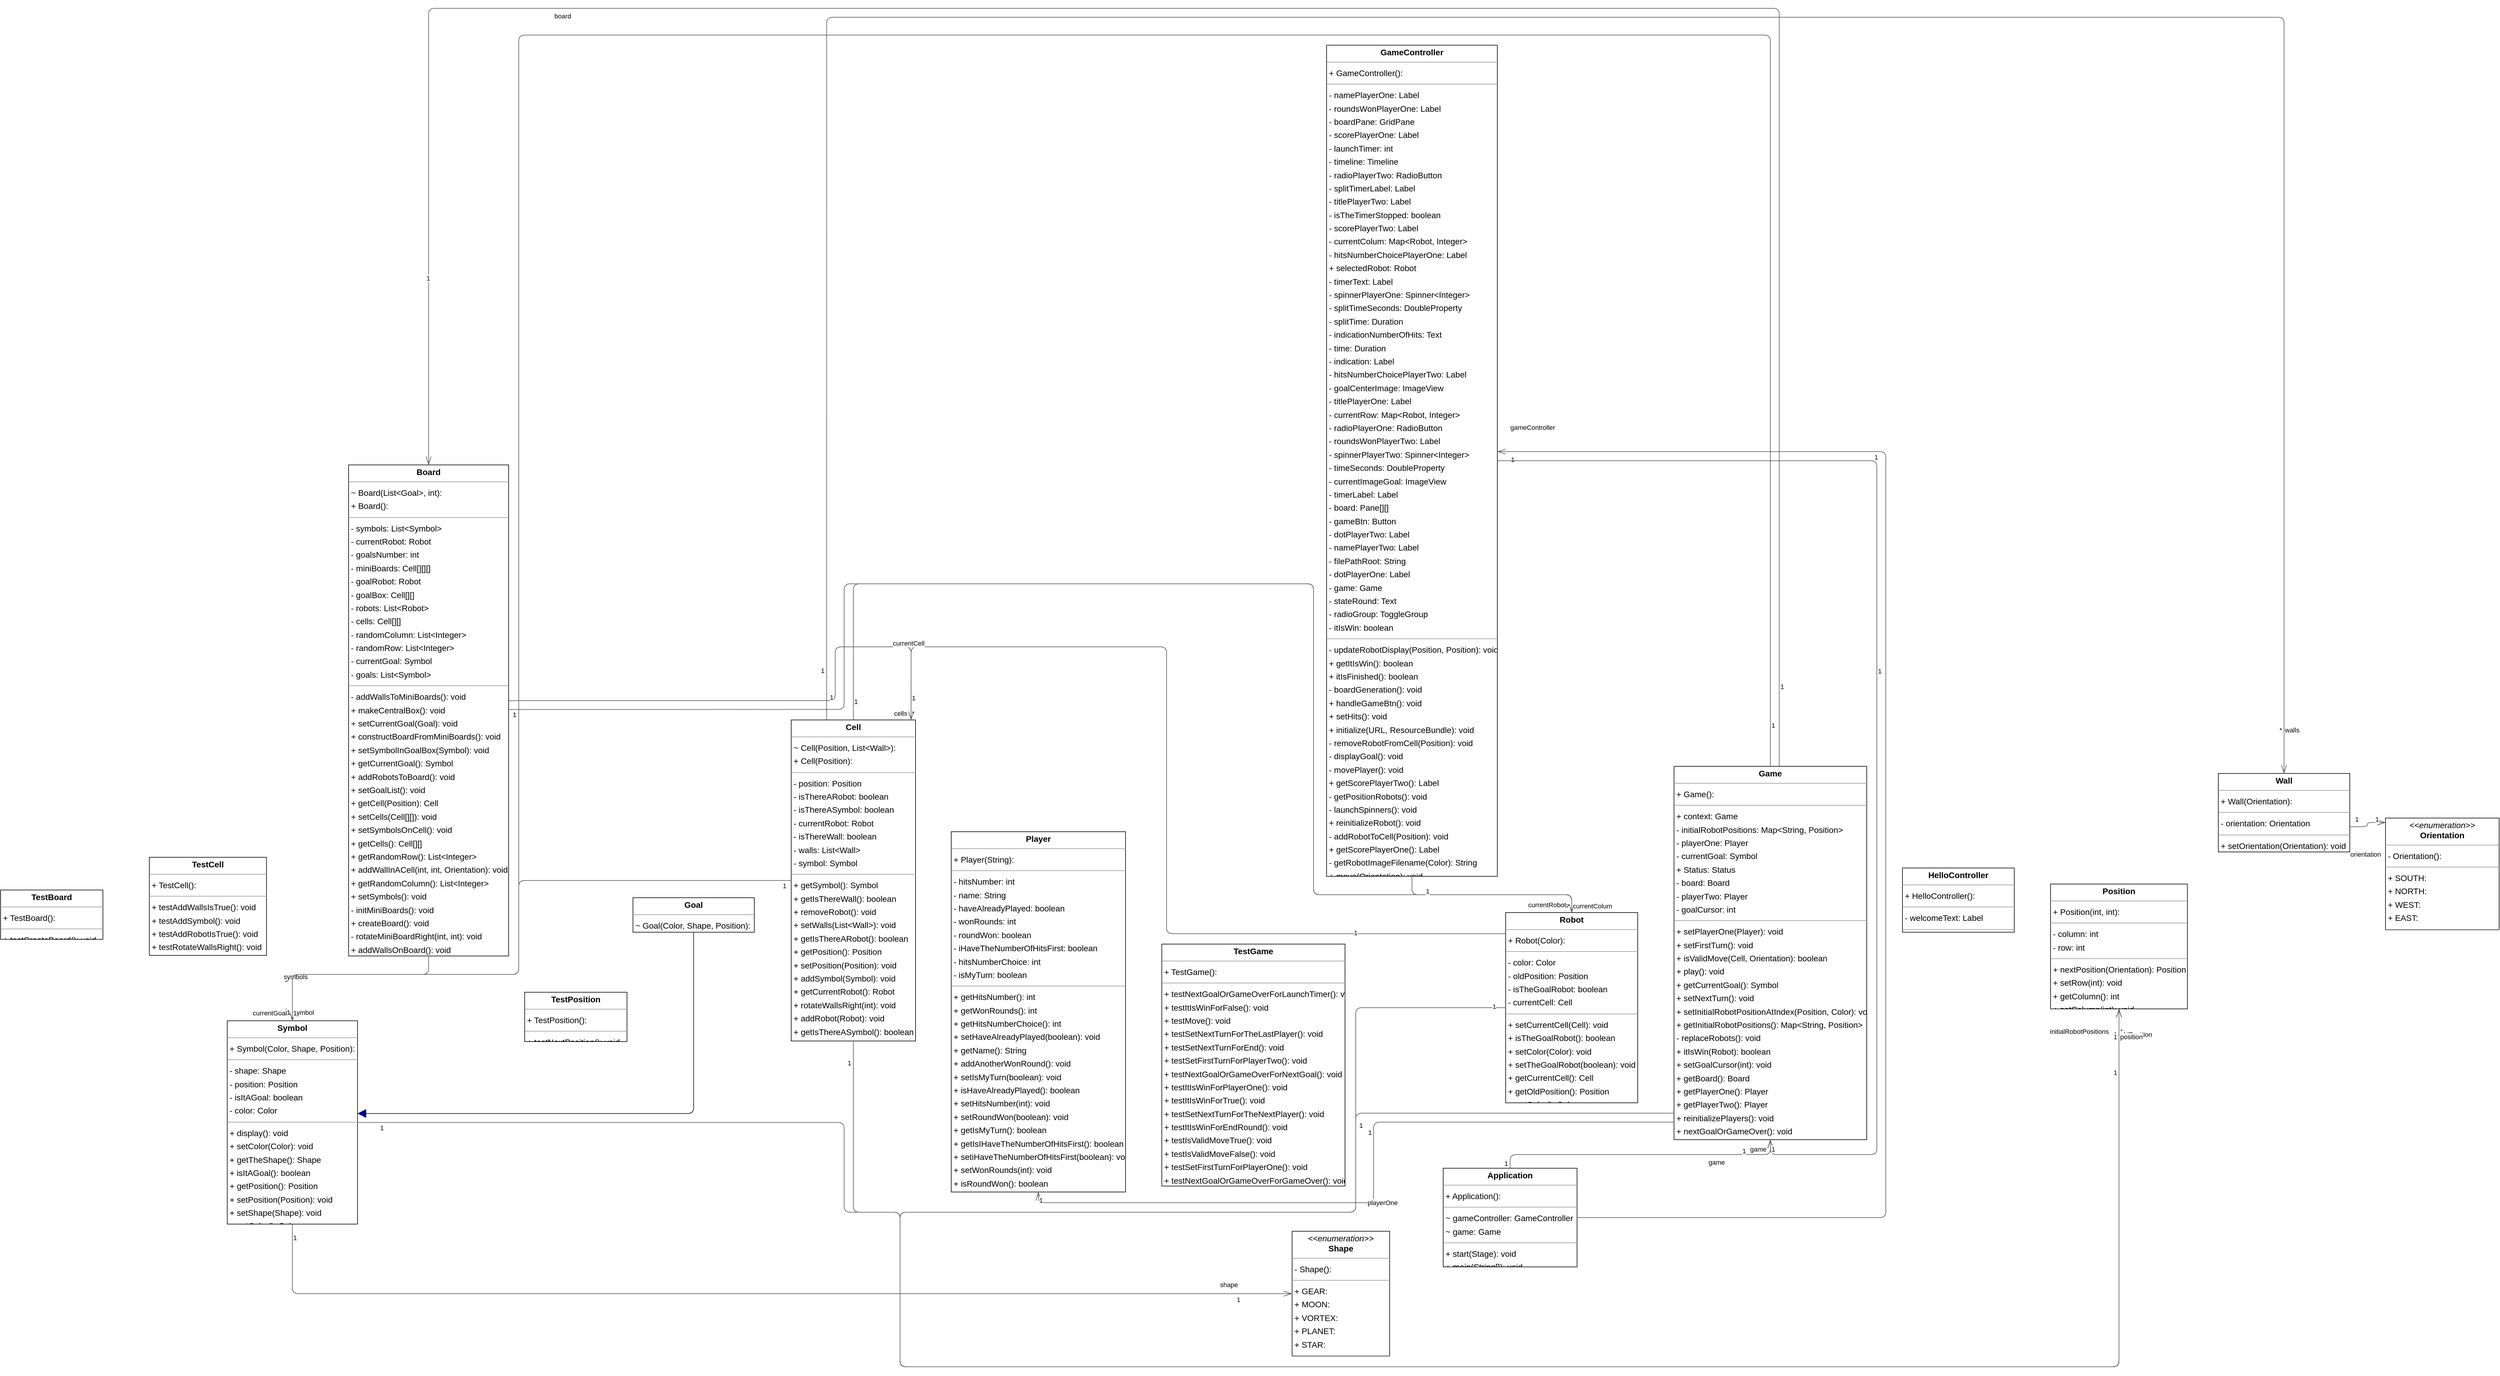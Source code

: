 <mxGraphModel dx="0" dy="0" grid="1" gridSize="10" guides="1" tooltips="1" connect="1" arrows="1" fold="1" page="0" pageScale="1" background="none" math="0" shadow="0">
  <root>
    <mxCell id="0" />
    <mxCell id="1" parent="0" />
    <mxCell id="node9" parent="1" vertex="1" value="&lt;p style=&quot;margin:0px;margin-top:4px;text-align:center;&quot;&gt;&lt;b&gt;Application&lt;/b&gt;&lt;/p&gt;&lt;hr size=&quot;1&quot;/&gt;&lt;p style=&quot;margin:0 0 0 4px;line-height:1.6;&quot;&gt;+ Application(): &lt;/p&gt;&lt;hr size=&quot;1&quot;/&gt;&lt;p style=&quot;margin:0 0 0 4px;line-height:1.6;&quot;&gt;~ gameController: GameController&lt;br/&gt;~ game: Game&lt;/p&gt;&lt;hr size=&quot;1&quot;/&gt;&lt;p style=&quot;margin:0 0 0 4px;line-height:1.6;&quot;&gt;+ start(Stage): void&lt;br/&gt;+ main(String[]): void&lt;br/&gt;- initKeyEventHandler(Scene): void&lt;/p&gt;" style="verticalAlign=top;align=left;overflow=fill;fontSize=14;fontFamily=Helvetica;html=1;rounded=0;shadow=0;comic=0;labelBackgroundColor=none;strokeWidth=1;">
      <mxGeometry x="2350" y="1874" width="225" height="166" as="geometry" />
    </mxCell>
    <mxCell id="node12" parent="1" vertex="1" value="&lt;p style=&quot;margin:0px;margin-top:4px;text-align:center;&quot;&gt;&lt;b&gt;Board&lt;/b&gt;&lt;/p&gt;&lt;hr size=&quot;1&quot;/&gt;&lt;p style=&quot;margin:0 0 0 4px;line-height:1.6;&quot;&gt;~ Board(List&amp;lt;Goal&amp;gt;, int): &lt;br/&gt;+ Board(): &lt;/p&gt;&lt;hr size=&quot;1&quot;/&gt;&lt;p style=&quot;margin:0 0 0 4px;line-height:1.6;&quot;&gt;- symbols: List&amp;lt;Symbol&amp;gt;&lt;br/&gt;- currentRobot: Robot&lt;br/&gt;- goalsNumber: int&lt;br/&gt;- miniBoards: Cell[][][]&lt;br/&gt;- goalRobot: Robot&lt;br/&gt;- goalBox: Cell[][]&lt;br/&gt;- robots: List&amp;lt;Robot&amp;gt;&lt;br/&gt;- cells: Cell[][]&lt;br/&gt;- randomColumn: List&amp;lt;Integer&amp;gt;&lt;br/&gt;- randomRow: List&amp;lt;Integer&amp;gt;&lt;br/&gt;- currentGoal: Symbol&lt;br/&gt;- goals: List&amp;lt;Symbol&amp;gt;&lt;/p&gt;&lt;hr size=&quot;1&quot;/&gt;&lt;p style=&quot;margin:0 0 0 4px;line-height:1.6;&quot;&gt;- addWallsToMiniBoards(): void&lt;br/&gt;+ makeCentralBox(): void&lt;br/&gt;+ setCurrentGoal(Goal): void&lt;br/&gt;+ constructBoardFromMiniBoards(): void&lt;br/&gt;+ setSymbolInGoalBox(Symbol): void&lt;br/&gt;+ getCurrentGoal(): Symbol&lt;br/&gt;+ addRobotsToBoard(): void&lt;br/&gt;+ setGoalList(): void&lt;br/&gt;+ getCell(Position): Cell&lt;br/&gt;+ setCells(Cell[][]): void&lt;br/&gt;+ setSymbolsOnCell(): void&lt;br/&gt;+ getCells(): Cell[][]&lt;br/&gt;+ getRandomRow(): List&amp;lt;Integer&amp;gt;&lt;br/&gt;+ addWallInACell(int, int, Orientation): void&lt;br/&gt;+ getRandomColumn(): List&amp;lt;Integer&amp;gt;&lt;br/&gt;+ setSymbols(): void&lt;br/&gt;- initMiniBoards(): void&lt;br/&gt;+ createBoard(): void&lt;br/&gt;- rotateMiniBoardRight(int, int): void&lt;br/&gt;+ addWallsOnBoard(): void&lt;br/&gt;+ getGoals(): List&amp;lt;Symbol&amp;gt;&lt;br/&gt;+ getSymbols(): List&amp;lt;Symbol&amp;gt;&lt;/p&gt;" style="verticalAlign=top;align=left;overflow=fill;fontSize=14;fontFamily=Helvetica;html=1;rounded=0;shadow=0;comic=0;labelBackgroundColor=none;strokeWidth=1;">
      <mxGeometry x="510" y="691" width="269" height="826" as="geometry" />
    </mxCell>
    <mxCell id="node2" parent="1" vertex="1" value="&lt;p style=&quot;margin:0px;margin-top:4px;text-align:center;&quot;&gt;&lt;b&gt;Cell&lt;/b&gt;&lt;/p&gt;&lt;hr size=&quot;1&quot;/&gt;&lt;p style=&quot;margin:0 0 0 4px;line-height:1.6;&quot;&gt;~ Cell(Position, List&amp;lt;Wall&amp;gt;): &lt;br/&gt;+ Cell(Position): &lt;/p&gt;&lt;hr size=&quot;1&quot;/&gt;&lt;p style=&quot;margin:0 0 0 4px;line-height:1.6;&quot;&gt;- position: Position&lt;br/&gt;- isThereARobot: boolean&lt;br/&gt;- isThereASymbol: boolean&lt;br/&gt;- currentRobot: Robot&lt;br/&gt;- isThereWall: boolean&lt;br/&gt;- walls: List&amp;lt;Wall&amp;gt;&lt;br/&gt;- symbol: Symbol&lt;/p&gt;&lt;hr size=&quot;1&quot;/&gt;&lt;p style=&quot;margin:0 0 0 4px;line-height:1.6;&quot;&gt;+ getSymbol(): Symbol&lt;br/&gt;+ getIsThereWall(): boolean&lt;br/&gt;+ removeRobot(): void&lt;br/&gt;+ setWalls(List&amp;lt;Wall&amp;gt;): void&lt;br/&gt;+ getIsThereARobot(): boolean&lt;br/&gt;+ getPosition(): Position&lt;br/&gt;+ setPosition(Position): void&lt;br/&gt;+ addSymbol(Symbol): void&lt;br/&gt;+ getCurrentRobot(): Robot&lt;br/&gt;+ rotateWallsRight(int): void&lt;br/&gt;+ addRobot(Robot): void&lt;br/&gt;+ getIsThereASymbol(): boolean&lt;br/&gt;+ addWalls(Orientation): void&lt;br/&gt;+ getWalls(): List&amp;lt;Wall&amp;gt;&lt;/p&gt;" style="verticalAlign=top;align=left;overflow=fill;fontSize=14;fontFamily=Helvetica;html=1;rounded=0;shadow=0;comic=0;labelBackgroundColor=none;strokeWidth=1;">
      <mxGeometry x="1254" y="1120" width="209" height="540" as="geometry" />
    </mxCell>
    <mxCell id="node7" parent="1" vertex="1" value="&lt;p style=&quot;margin:0px;margin-top:4px;text-align:center;&quot;&gt;&lt;b&gt;Game&lt;/b&gt;&lt;/p&gt;&lt;hr size=&quot;1&quot;/&gt;&lt;p style=&quot;margin:0 0 0 4px;line-height:1.6;&quot;&gt;+ Game(): &lt;/p&gt;&lt;hr size=&quot;1&quot;/&gt;&lt;p style=&quot;margin:0 0 0 4px;line-height:1.6;&quot;&gt;+ context: Game&lt;br/&gt;- initialRobotPositions: Map&amp;lt;String, Position&amp;gt;&lt;br/&gt;- playerOne: Player&lt;br/&gt;- currentGoal: Symbol&lt;br/&gt;+ Status: Status&lt;br/&gt;- board: Board&lt;br/&gt;- playerTwo: Player&lt;br/&gt;- goalCursor: int&lt;/p&gt;&lt;hr size=&quot;1&quot;/&gt;&lt;p style=&quot;margin:0 0 0 4px;line-height:1.6;&quot;&gt;+ setPlayerOne(Player): void&lt;br/&gt;+ setFirstTurn(): void&lt;br/&gt;+ isValidMove(Cell, Orientation): boolean&lt;br/&gt;+ play(): void&lt;br/&gt;+ getCurrentGoal(): Symbol&lt;br/&gt;+ setNextTurn(): void&lt;br/&gt;+ setInitialRobotPositionAtIndex(Position, Color): void&lt;br/&gt;+ getInitialRobotPositions(): Map&amp;lt;String, Position&amp;gt;&lt;br/&gt;- replaceRobots(): void&lt;br/&gt;+ itIsWin(Robot): boolean&lt;br/&gt;+ setGoalCursor(int): void&lt;br/&gt;+ getBoard(): Board&lt;br/&gt;+ getPlayerOne(): Player&lt;br/&gt;+ getPlayerTwo(): Player&lt;br/&gt;+ reinitializePlayers(): void&lt;br/&gt;+ nextGoalOrGameOver(): void&lt;br/&gt;+ setPlayerTwo(Player): void&lt;br/&gt;+ move(Cell, Orientation): void&lt;/p&gt;" style="verticalAlign=top;align=left;overflow=fill;fontSize=14;fontFamily=Helvetica;html=1;rounded=0;shadow=0;comic=0;labelBackgroundColor=none;strokeWidth=1;">
      <mxGeometry x="2738" y="1198" width="324" height="628" as="geometry" />
    </mxCell>
    <mxCell id="node16" parent="1" vertex="1" value="&lt;p style=&quot;margin:0px;margin-top:4px;text-align:center;&quot;&gt;&lt;b&gt;GameController&lt;/b&gt;&lt;/p&gt;&lt;hr size=&quot;1&quot;/&gt;&lt;p style=&quot;margin:0 0 0 4px;line-height:1.6;&quot;&gt;+ GameController(): &lt;/p&gt;&lt;hr size=&quot;1&quot;/&gt;&lt;p style=&quot;margin:0 0 0 4px;line-height:1.6;&quot;&gt;- namePlayerOne: Label&lt;br/&gt;- roundsWonPlayerOne: Label&lt;br/&gt;- boardPane: GridPane&lt;br/&gt;- scorePlayerOne: Label&lt;br/&gt;- launchTimer: int&lt;br/&gt;- timeline: Timeline&lt;br/&gt;- radioPlayerTwo: RadioButton&lt;br/&gt;- splitTimerLabel: Label&lt;br/&gt;- titlePlayerTwo: Label&lt;br/&gt;- isTheTimerStopped: boolean&lt;br/&gt;- scorePlayerTwo: Label&lt;br/&gt;- currentColum: Map&amp;lt;Robot, Integer&amp;gt;&lt;br/&gt;- hitsNumberChoicePlayerOne: Label&lt;br/&gt;+ selectedRobot: Robot&lt;br/&gt;- timerText: Label&lt;br/&gt;- spinnerPlayerOne: Spinner&amp;lt;Integer&amp;gt;&lt;br/&gt;- splitTimeSeconds: DoubleProperty&lt;br/&gt;- splitTime: Duration&lt;br/&gt;- indicationNumberOfHits: Text&lt;br/&gt;- time: Duration&lt;br/&gt;- indication: Label&lt;br/&gt;- hitsNumberChoicePlayerTwo: Label&lt;br/&gt;- goalCenterImage: ImageView&lt;br/&gt;- titlePlayerOne: Label&lt;br/&gt;- currentRow: Map&amp;lt;Robot, Integer&amp;gt;&lt;br/&gt;- radioPlayerOne: RadioButton&lt;br/&gt;- roundsWonPlayerTwo: Label&lt;br/&gt;- spinnerPlayerTwo: Spinner&amp;lt;Integer&amp;gt;&lt;br/&gt;- timeSeconds: DoubleProperty&lt;br/&gt;- currentImageGoal: ImageView&lt;br/&gt;- timerLabel: Label&lt;br/&gt;- board: Pane[][]&lt;br/&gt;- gameBtn: Button&lt;br/&gt;- dotPlayerTwo: Label&lt;br/&gt;- namePlayerTwo: Label&lt;br/&gt;- filePathRoot: String&lt;br/&gt;- dotPlayerOne: Label&lt;br/&gt;- game: Game&lt;br/&gt;- stateRound: Text&lt;br/&gt;- radioGroup: ToggleGroup&lt;br/&gt;- itIsWin: boolean&lt;/p&gt;&lt;hr size=&quot;1&quot;/&gt;&lt;p style=&quot;margin:0 0 0 4px;line-height:1.6;&quot;&gt;- updateRobotDisplay(Position, Position): void&lt;br/&gt;+ getItIsWin(): boolean&lt;br/&gt;+ itIsFinished(): boolean&lt;br/&gt;- boardGeneration(): void&lt;br/&gt;+ handleGameBtn(): void&lt;br/&gt;+ setHits(): void&lt;br/&gt;+ initialize(URL, ResourceBundle): void&lt;br/&gt;- removeRobotFromCell(Position): void&lt;br/&gt;- displayGoal(): void&lt;br/&gt;- movePlayer(): void&lt;br/&gt;+ getScorePlayerTwo(): Label&lt;br/&gt;- getPositionRobots(): void&lt;br/&gt;- launchSpinners(): void&lt;br/&gt;+ reinitializeRobot(): void&lt;br/&gt;- addRobotToCell(Position): void&lt;br/&gt;+ getScorePlayerOne(): Label&lt;br/&gt;- getRobotImageFilename(Color): String&lt;br/&gt;+ move(Orientation): void&lt;br/&gt;- timer(): void&lt;br/&gt;+ getFirstFinderPlayer(): void&lt;/p&gt;" style="verticalAlign=top;align=left;overflow=fill;fontSize=14;fontFamily=Helvetica;html=1;rounded=0;shadow=0;comic=0;labelBackgroundColor=none;strokeWidth=1;">
      <mxGeometry x="2154" y="-15" width="287" height="1398" as="geometry" />
    </mxCell>
    <mxCell id="node4" parent="1" vertex="1" value="&lt;p style=&quot;margin:0px;margin-top:4px;text-align:center;&quot;&gt;&lt;b&gt;Goal&lt;/b&gt;&lt;/p&gt;&lt;hr size=&quot;1&quot;/&gt;&lt;p style=&quot;margin:0 0 0 4px;line-height:1.6;&quot;&gt;~ Goal(Color, Shape, Position): &lt;/p&gt;" style="verticalAlign=top;align=left;overflow=fill;fontSize=14;fontFamily=Helvetica;html=1;rounded=0;shadow=0;comic=0;labelBackgroundColor=none;strokeWidth=1;">
      <mxGeometry x="988" y="1419" width="204" height="58" as="geometry" />
    </mxCell>
    <mxCell id="node10" parent="1" vertex="1" value="&lt;p style=&quot;margin:0px;margin-top:4px;text-align:center;&quot;&gt;&lt;b&gt;HelloController&lt;/b&gt;&lt;/p&gt;&lt;hr size=&quot;1&quot;/&gt;&lt;p style=&quot;margin:0 0 0 4px;line-height:1.6;&quot;&gt;+ HelloController(): &lt;/p&gt;&lt;hr size=&quot;1&quot;/&gt;&lt;p style=&quot;margin:0 0 0 4px;line-height:1.6;&quot;&gt;- welcomeText: Label&lt;/p&gt;&lt;hr size=&quot;1&quot;/&gt;&lt;p style=&quot;margin:0 0 0 4px;line-height:1.6;&quot;&gt;# onHelloButtonClick(): void&lt;/p&gt;" style="verticalAlign=top;align=left;overflow=fill;fontSize=14;fontFamily=Helvetica;html=1;rounded=0;shadow=0;comic=0;labelBackgroundColor=none;strokeWidth=1;">
      <mxGeometry x="3122" y="1369" width="188" height="108" as="geometry" />
    </mxCell>
    <mxCell id="node8" parent="1" vertex="1" value="&lt;p style=&quot;margin:0px;margin-top:4px;text-align:center;&quot;&gt;&lt;i&gt;&amp;lt;&amp;lt;enumeration&amp;gt;&amp;gt;&lt;/i&gt;&lt;br/&gt;&lt;b&gt;Orientation&lt;/b&gt;&lt;/p&gt;&lt;hr size=&quot;1&quot;/&gt;&lt;p style=&quot;margin:0 0 0 4px;line-height:1.6;&quot;&gt;- Orientation(): &lt;/p&gt;&lt;hr size=&quot;1&quot;/&gt;&lt;p style=&quot;margin:0 0 0 4px;line-height:1.6;&quot;&gt;+ SOUTH: &lt;br/&gt;+ NORTH: &lt;br/&gt;+ WEST: &lt;br/&gt;+ EAST: &lt;/p&gt;&lt;hr size=&quot;1&quot;/&gt;&lt;p style=&quot;margin:0 0 0 4px;line-height:1.6;&quot;&gt;+ values(): Orientation[]&lt;br/&gt;+ valueOf(String): Orientation&lt;/p&gt;" style="verticalAlign=top;align=left;overflow=fill;fontSize=14;fontFamily=Helvetica;html=1;rounded=0;shadow=0;comic=0;labelBackgroundColor=none;strokeWidth=1;">
      <mxGeometry x="3934" y="1285" width="191" height="188" as="geometry" />
    </mxCell>
    <mxCell id="node15" parent="1" vertex="1" value="&lt;p style=&quot;margin:0px;margin-top:4px;text-align:center;&quot;&gt;&lt;b&gt;Player&lt;/b&gt;&lt;/p&gt;&lt;hr size=&quot;1&quot;/&gt;&lt;p style=&quot;margin:0 0 0 4px;line-height:1.6;&quot;&gt;+ Player(String): &lt;/p&gt;&lt;hr size=&quot;1&quot;/&gt;&lt;p style=&quot;margin:0 0 0 4px;line-height:1.6;&quot;&gt;- hitsNumber: int&lt;br/&gt;- name: String&lt;br/&gt;- haveAlreadyPlayed: boolean&lt;br/&gt;- wonRounds: int&lt;br/&gt;- roundWon: boolean&lt;br/&gt;- iHaveTheNumberOfHitsFirst: boolean&lt;br/&gt;- hitsNumberChoice: int&lt;br/&gt;- isMyTurn: boolean&lt;/p&gt;&lt;hr size=&quot;1&quot;/&gt;&lt;p style=&quot;margin:0 0 0 4px;line-height:1.6;&quot;&gt;+ getHitsNumber(): int&lt;br/&gt;+ getWonRounds(): int&lt;br/&gt;+ getHitsNumberChoice(): int&lt;br/&gt;+ setHaveAlreadyPlayed(boolean): void&lt;br/&gt;+ getName(): String&lt;br/&gt;+ addAnotherWonRound(): void&lt;br/&gt;+ setIsMyTurn(boolean): void&lt;br/&gt;+ isHaveAlreadyPlayed(): boolean&lt;br/&gt;+ setHitsNumber(int): void&lt;br/&gt;+ setRoundWon(boolean): void&lt;br/&gt;+ getIsMyTurn(): boolean&lt;br/&gt;+ getIsIHaveTheNumberOfHitsFirst(): boolean&lt;br/&gt;+ setiHaveTheNumberOfHitsFirst(boolean): void&lt;br/&gt;+ setWonRounds(int): void&lt;br/&gt;+ isRoundWon(): boolean&lt;br/&gt;+ setName(String): void&lt;br/&gt;+ setHitsNumberChoice(int): void&lt;/p&gt;" style="verticalAlign=top;align=left;overflow=fill;fontSize=14;fontFamily=Helvetica;html=1;rounded=0;shadow=0;comic=0;labelBackgroundColor=none;strokeWidth=1;">
      <mxGeometry x="1523" y="1308" width="293" height="606" as="geometry" />
    </mxCell>
    <mxCell id="node0" parent="1" vertex="1" value="&lt;p style=&quot;margin:0px;margin-top:4px;text-align:center;&quot;&gt;&lt;b&gt;Position&lt;/b&gt;&lt;/p&gt;&lt;hr size=&quot;1&quot;/&gt;&lt;p style=&quot;margin:0 0 0 4px;line-height:1.6;&quot;&gt;+ Position(int, int): &lt;/p&gt;&lt;hr size=&quot;1&quot;/&gt;&lt;p style=&quot;margin:0 0 0 4px;line-height:1.6;&quot;&gt;- column: int&lt;br/&gt;- row: int&lt;/p&gt;&lt;hr size=&quot;1&quot;/&gt;&lt;p style=&quot;margin:0 0 0 4px;line-height:1.6;&quot;&gt;+ nextPosition(Orientation): Position&lt;br/&gt;+ setRow(int): void&lt;br/&gt;+ getColumn(): int&lt;br/&gt;+ setColumn(int): void&lt;br/&gt;+ getRow(): int&lt;/p&gt;" style="verticalAlign=top;align=left;overflow=fill;fontSize=14;fontFamily=Helvetica;html=1;rounded=0;shadow=0;comic=0;labelBackgroundColor=none;strokeWidth=1;">
      <mxGeometry x="3371" y="1396" width="230" height="210" as="geometry" />
    </mxCell>
    <mxCell id="node6" parent="1" vertex="1" value="&lt;p style=&quot;margin:0px;margin-top:4px;text-align:center;&quot;&gt;&lt;b&gt;Robot&lt;/b&gt;&lt;/p&gt;&lt;hr size=&quot;1&quot;/&gt;&lt;p style=&quot;margin:0 0 0 4px;line-height:1.6;&quot;&gt;+ Robot(Color): &lt;/p&gt;&lt;hr size=&quot;1&quot;/&gt;&lt;p style=&quot;margin:0 0 0 4px;line-height:1.6;&quot;&gt;- color: Color&lt;br/&gt;- oldPosition: Position&lt;br/&gt;- isTheGoalRobot: boolean&lt;br/&gt;- currentCell: Cell&lt;/p&gt;&lt;hr size=&quot;1&quot;/&gt;&lt;p style=&quot;margin:0 0 0 4px;line-height:1.6;&quot;&gt;+ setCurrentCell(Cell): void&lt;br/&gt;+ isTheGoalRobot(): boolean&lt;br/&gt;+ setColor(Color): void&lt;br/&gt;+ setTheGoalRobot(boolean): void&lt;br/&gt;+ getCurrentCell(): Cell&lt;br/&gt;+ getOldPosition(): Position&lt;br/&gt;+ getColor(): Color&lt;br/&gt;+ setOldPosition(Position): void&lt;/p&gt;" style="verticalAlign=top;align=left;overflow=fill;fontSize=14;fontFamily=Helvetica;html=1;rounded=0;shadow=0;comic=0;labelBackgroundColor=none;strokeWidth=1;">
      <mxGeometry x="2455" y="1444" width="222" height="320" as="geometry" />
    </mxCell>
    <mxCell id="node5" parent="1" vertex="1" value="&lt;p style=&quot;margin:0px;margin-top:4px;text-align:center;&quot;&gt;&lt;i&gt;&amp;lt;&amp;lt;enumeration&amp;gt;&amp;gt;&lt;/i&gt;&lt;br/&gt;&lt;b&gt;Shape&lt;/b&gt;&lt;/p&gt;&lt;hr size=&quot;1&quot;/&gt;&lt;p style=&quot;margin:0 0 0 4px;line-height:1.6;&quot;&gt;- Shape(): &lt;/p&gt;&lt;hr size=&quot;1&quot;/&gt;&lt;p style=&quot;margin:0 0 0 4px;line-height:1.6;&quot;&gt;+ GEAR: &lt;br/&gt;+ MOON: &lt;br/&gt;+ VORTEX: &lt;br/&gt;+ PLANET: &lt;br/&gt;+ STAR: &lt;/p&gt;&lt;hr size=&quot;1&quot;/&gt;&lt;p style=&quot;margin:0 0 0 4px;line-height:1.6;&quot;&gt;+ values(): Shape[]&lt;br/&gt;+ valueOf(String): Shape&lt;/p&gt;" style="verticalAlign=top;align=left;overflow=fill;fontSize=14;fontFamily=Helvetica;html=1;rounded=0;shadow=0;comic=0;labelBackgroundColor=none;strokeWidth=1;">
      <mxGeometry x="2096" y="1980" width="164" height="210" as="geometry" />
    </mxCell>
    <mxCell id="node11" parent="1" vertex="1" value="&lt;p style=&quot;margin:0px;margin-top:4px;text-align:center;&quot;&gt;&lt;b&gt;Symbol&lt;/b&gt;&lt;/p&gt;&lt;hr size=&quot;1&quot;/&gt;&lt;p style=&quot;margin:0 0 0 4px;line-height:1.6;&quot;&gt;+ Symbol(Color, Shape, Position): &lt;/p&gt;&lt;hr size=&quot;1&quot;/&gt;&lt;p style=&quot;margin:0 0 0 4px;line-height:1.6;&quot;&gt;- shape: Shape&lt;br/&gt;- position: Position&lt;br/&gt;- isItAGoal: boolean&lt;br/&gt;- color: Color&lt;/p&gt;&lt;hr size=&quot;1&quot;/&gt;&lt;p style=&quot;margin:0 0 0 4px;line-height:1.6;&quot;&gt;+ display(): void&lt;br/&gt;+ setColor(Color): void&lt;br/&gt;+ getTheShape(): Shape&lt;br/&gt;+ isItAGoal(): boolean&lt;br/&gt;+ getPosition(): Position&lt;br/&gt;+ setPosition(Position): void&lt;br/&gt;+ setShape(Shape): void&lt;br/&gt;+ getColor(): Color&lt;br/&gt;+ setItAGoal(boolean): void&lt;/p&gt;" style="verticalAlign=top;align=left;overflow=fill;fontSize=14;fontFamily=Helvetica;html=1;rounded=0;shadow=0;comic=0;labelBackgroundColor=none;strokeWidth=1;">
      <mxGeometry x="306" y="1626" width="219" height="342" as="geometry" />
    </mxCell>
    <mxCell id="node1" parent="1" vertex="1" value="&lt;p style=&quot;margin:0px;margin-top:4px;text-align:center;&quot;&gt;&lt;b&gt;TestBoard&lt;/b&gt;&lt;/p&gt;&lt;hr size=&quot;1&quot;/&gt;&lt;p style=&quot;margin:0 0 0 4px;line-height:1.6;&quot;&gt;+ TestBoard(): &lt;/p&gt;&lt;hr size=&quot;1&quot;/&gt;&lt;p style=&quot;margin:0 0 0 4px;line-height:1.6;&quot;&gt;+ testCreateBoard(): void&lt;/p&gt;" style="verticalAlign=top;align=left;overflow=fill;fontSize=14;fontFamily=Helvetica;html=1;rounded=0;shadow=0;comic=0;labelBackgroundColor=none;strokeWidth=1;">
      <mxGeometry x="-75" y="1406" width="172" height="83" as="geometry" />
    </mxCell>
    <mxCell id="node13" parent="1" vertex="1" value="&lt;p style=&quot;margin:0px;margin-top:4px;text-align:center;&quot;&gt;&lt;b&gt;TestCell&lt;/b&gt;&lt;/p&gt;&lt;hr size=&quot;1&quot;/&gt;&lt;p style=&quot;margin:0 0 0 4px;line-height:1.6;&quot;&gt;+ TestCell(): &lt;/p&gt;&lt;hr size=&quot;1&quot;/&gt;&lt;p style=&quot;margin:0 0 0 4px;line-height:1.6;&quot;&gt;+ testAddWallsIsTrue(): void&lt;br/&gt;+ testAddSymbol(): void&lt;br/&gt;+ testAddRobotIsTrue(): void&lt;br/&gt;+ testRotateWallsRight(): void&lt;br/&gt;+ testRemoveRobot(): void&lt;/p&gt;" style="verticalAlign=top;align=left;overflow=fill;fontSize=14;fontFamily=Helvetica;html=1;rounded=0;shadow=0;comic=0;labelBackgroundColor=none;strokeWidth=1;">
      <mxGeometry x="175" y="1351" width="197" height="165" as="geometry" />
    </mxCell>
    <mxCell id="node17" parent="1" vertex="1" value="&lt;p style=&quot;margin:0px;margin-top:4px;text-align:center;&quot;&gt;&lt;b&gt;TestGame&lt;/b&gt;&lt;/p&gt;&lt;hr size=&quot;1&quot;/&gt;&lt;p style=&quot;margin:0 0 0 4px;line-height:1.6;&quot;&gt;+ TestGame(): &lt;/p&gt;&lt;hr size=&quot;1&quot;/&gt;&lt;p style=&quot;margin:0 0 0 4px;line-height:1.6;&quot;&gt;+ testNextGoalOrGameOverForLaunchTimer(): void&lt;br/&gt;+ testItIsWinForFalse(): void&lt;br/&gt;+ testMove(): void&lt;br/&gt;+ testSetNextTurnForTheLastPlayer(): void&lt;br/&gt;+ testSetNextTurnForEnd(): void&lt;br/&gt;+ testSetFirstTurnForPlayerTwo(): void&lt;br/&gt;+ testNextGoalOrGameOverForNextGoal(): void&lt;br/&gt;+ testItIsWinForPlayerOne(): void&lt;br/&gt;+ testItIsWinForTrue(): void&lt;br/&gt;+ testSetNextTurnForTheNextPlayer(): void&lt;br/&gt;+ testItIsWinForEndRound(): void&lt;br/&gt;+ testIsValidMoveTrue(): void&lt;br/&gt;+ testIsValidMoveFalse(): void&lt;br/&gt;+ testSetFirstTurnForPlayerOne(): void&lt;br/&gt;+ testNextGoalOrGameOverForGameOver(): void&lt;br/&gt;+ testItIsWinForPlayerTwo(): void&lt;/p&gt;" style="verticalAlign=top;align=left;overflow=fill;fontSize=14;fontFamily=Helvetica;html=1;rounded=0;shadow=0;comic=0;labelBackgroundColor=none;strokeWidth=1;">
      <mxGeometry x="1877" y="1497" width="308" height="407" as="geometry" />
    </mxCell>
    <mxCell id="node14" parent="1" vertex="1" value="&lt;p style=&quot;margin:0px;margin-top:4px;text-align:center;&quot;&gt;&lt;b&gt;TestPosition&lt;/b&gt;&lt;/p&gt;&lt;hr size=&quot;1&quot;/&gt;&lt;p style=&quot;margin:0 0 0 4px;line-height:1.6;&quot;&gt;+ TestPosition(): &lt;/p&gt;&lt;hr size=&quot;1&quot;/&gt;&lt;p style=&quot;margin:0 0 0 4px;line-height:1.6;&quot;&gt;+ testNextPosition(): void&lt;/p&gt;" style="verticalAlign=top;align=left;overflow=fill;fontSize=14;fontFamily=Helvetica;html=1;rounded=0;shadow=0;comic=0;labelBackgroundColor=none;strokeWidth=1;">
      <mxGeometry x="806" y="1578" width="172" height="83" as="geometry" />
    </mxCell>
    <mxCell id="node3" parent="1" vertex="1" value="&lt;p style=&quot;margin:0px;margin-top:4px;text-align:center;&quot;&gt;&lt;b&gt;Wall&lt;/b&gt;&lt;/p&gt;&lt;hr size=&quot;1&quot;/&gt;&lt;p style=&quot;margin:0 0 0 4px;line-height:1.6;&quot;&gt;+ Wall(Orientation): &lt;/p&gt;&lt;hr size=&quot;1&quot;/&gt;&lt;p style=&quot;margin:0 0 0 4px;line-height:1.6;&quot;&gt;- orientation: Orientation&lt;/p&gt;&lt;hr size=&quot;1&quot;/&gt;&lt;p style=&quot;margin:0 0 0 4px;line-height:1.6;&quot;&gt;+ setOrientation(Orientation): void&lt;br/&gt;+ getOrientation(): Orientation&lt;/p&gt;" style="verticalAlign=top;align=left;overflow=fill;fontSize=14;fontFamily=Helvetica;html=1;rounded=0;shadow=0;comic=0;labelBackgroundColor=none;strokeWidth=1;">
      <mxGeometry x="3653" y="1210" width="221" height="132" as="geometry" />
    </mxCell>
    <mxCell id="edge6" edge="1" value="" parent="1" source="node9" target="node7" style="html=1;rounded=1;edgeStyle=orthogonalEdgeStyle;dashed=0;startArrow=diamondThinstartSize=12;endArrow=openThin;endSize=12;strokeColor=#595959;exitX=0.500;exitY=0.000;exitDx=0;exitDy=0;entryX=0.500;entryY=1.000;entryDx=0;entryDy=0;">
      <mxGeometry width="50" height="50" relative="1" as="geometry">
        <Array as="points">
          <mxPoint x="2462" y="1851" />
          <mxPoint x="2900" y="1851" />
        </Array>
      </mxGeometry>
    </mxCell>
    <mxCell id="label36" parent="edge6" vertex="1" connectable="0" value="1" style="edgeLabel;resizable=0;html=1;align=left;verticalAlign=top;strokeColor=default;">
      <mxGeometry x="2851" y="1832" as="geometry" />
    </mxCell>
    <mxCell id="label40" parent="edge6" vertex="1" connectable="0" value="1" style="edgeLabel;resizable=0;html=1;align=left;verticalAlign=top;strokeColor=default;">
      <mxGeometry x="2451" y="1853" as="geometry" />
    </mxCell>
    <mxCell id="label41" parent="edge6" vertex="1" connectable="0" value="game" style="edgeLabel;resizable=0;html=1;align=left;verticalAlign=top;strokeColor=default;">
      <mxGeometry x="2794" y="1851" as="geometry" />
    </mxCell>
    <mxCell id="edge1" edge="1" value="" parent="1" source="node9" target="node16" style="html=1;rounded=1;edgeStyle=orthogonalEdgeStyle;dashed=0;startArrow=diamondThinstartSize=12;endArrow=openThin;endSize=12;strokeColor=#595959;exitX=1.000;exitY=0.500;exitDx=0;exitDy=0;entryX=1.000;entryY=0.489;entryDx=0;entryDy=0;">
      <mxGeometry width="50" height="50" relative="1" as="geometry">
        <Array as="points">
          <mxPoint x="3094" y="1957" />
          <mxPoint x="3094" y="669" />
        </Array>
      </mxGeometry>
    </mxCell>
    <mxCell id="label6" parent="edge1" vertex="1" connectable="0" value="1" style="edgeLabel;resizable=0;html=1;align=left;verticalAlign=top;strokeColor=default;">
      <mxGeometry x="2462" y="669" as="geometry" />
    </mxCell>
    <mxCell id="label10" parent="edge1" vertex="1" connectable="0" value="1" style="edgeLabel;resizable=0;html=1;align=left;verticalAlign=top;strokeColor=default;">
      <mxGeometry x="3073" y="665" as="geometry" />
    </mxCell>
    <mxCell id="label11" parent="edge1" vertex="1" connectable="0" value="gameController" style="edgeLabel;resizable=0;html=1;align=left;verticalAlign=top;strokeColor=default;">
      <mxGeometry x="2461" y="615" as="geometry" />
    </mxCell>
    <mxCell id="edge9" edge="1" value="" parent="1" source="node12" target="node2" style="html=1;rounded=1;edgeStyle=orthogonalEdgeStyle;dashed=0;startArrow=diamondThinstartSize=12;endArrow=openThin;endSize=12;strokeColor=#595959;exitX=1.000;exitY=0.480;exitDx=0;exitDy=0;entryX=0.964;entryY=0.000;entryDx=0;entryDy=0;">
      <mxGeometry width="50" height="50" relative="1" as="geometry">
        <Array as="points">
          <mxPoint x="1328" y="1087" />
          <mxPoint x="1328" y="997" />
          <mxPoint x="1455" y="997" />
        </Array>
      </mxGeometry>
    </mxCell>
    <mxCell id="label54" parent="edge9" vertex="1" connectable="0" value="1" style="edgeLabel;resizable=0;html=1;align=left;verticalAlign=top;strokeColor=default;">
      <mxGeometry x="1317" y="1069" as="geometry" />
    </mxCell>
    <mxCell id="label58" parent="edge9" vertex="1" connectable="0" value="*" style="edgeLabel;resizable=0;html=1;align=left;verticalAlign=top;strokeColor=default;">
      <mxGeometry x="1455" y="1096" as="geometry" />
    </mxCell>
    <mxCell id="label59" parent="edge9" vertex="1" connectable="0" value="cells" style="edgeLabel;resizable=0;html=1;align=left;verticalAlign=top;strokeColor=default;">
      <mxGeometry x="1425" y="1096" as="geometry" />
    </mxCell>
    <mxCell id="edge13" edge="1" value="" parent="1" source="node12" target="node6" style="html=1;rounded=1;edgeStyle=orthogonalEdgeStyle;dashed=0;startArrow=diamondThinstartSize=12;endArrow=openThin;endSize=12;strokeColor=#595959;exitX=1.000;exitY=0.498;exitDx=0;exitDy=0;entryX=0.500;entryY=0.000;entryDx=0;entryDy=0;">
      <mxGeometry width="50" height="50" relative="1" as="geometry">
        <Array as="points">
          <mxPoint x="1343" y="1102" />
          <mxPoint x="1343" y="891" />
          <mxPoint x="2132" y="891" />
          <mxPoint x="2132" y="1414" />
          <mxPoint x="2566" y="1414" />
        </Array>
      </mxGeometry>
    </mxCell>
    <mxCell id="label78" parent="edge13" vertex="1" connectable="0" value="1" style="edgeLabel;resizable=0;html=1;align=left;verticalAlign=top;strokeColor=default;">
      <mxGeometry x="784" y="1098" as="geometry" />
    </mxCell>
    <mxCell id="label82" parent="edge13" vertex="1" connectable="0" value="*" style="edgeLabel;resizable=0;html=1;align=left;verticalAlign=top;strokeColor=default;">
      <mxGeometry x="2566" y="1419" as="geometry" />
    </mxCell>
    <mxCell id="label83" parent="edge13" vertex="1" connectable="0" value="robots" style="edgeLabel;resizable=0;html=1;align=left;verticalAlign=top;strokeColor=default;">
      <mxGeometry x="2527" y="1419" as="geometry" />
    </mxCell>
    <mxCell id="edge20" edge="1" value="" parent="1" source="node12" target="node11" style="html=1;rounded=1;edgeStyle=orthogonalEdgeStyle;dashed=0;startArrow=diamondThinstartSize=12;endArrow=openThin;endSize=12;strokeColor=#595959;exitX=0.500;exitY=1.000;exitDx=0;exitDy=0;entryX=0.500;entryY=0.000;entryDx=0;entryDy=0;">
      <mxGeometry width="50" height="50" relative="1" as="geometry">
        <Array as="points">
          <mxPoint x="644" y="1548" />
          <mxPoint x="415" y="1548" />
        </Array>
      </mxGeometry>
    </mxCell>
    <mxCell id="label120" parent="edge20" vertex="1" connectable="0" value="1" style="edgeLabel;resizable=0;html=1;align=left;verticalAlign=top;strokeColor=default;">
      <mxGeometry x="400" y="1543" as="geometry" />
    </mxCell>
    <mxCell id="label124" parent="edge20" vertex="1" connectable="0" value="*" style="edgeLabel;resizable=0;html=1;align=left;verticalAlign=top;strokeColor=default;">
      <mxGeometry x="401" y="1596" as="geometry" />
    </mxCell>
    <mxCell id="label125" parent="edge20" vertex="1" connectable="0" value="symbols" style="edgeLabel;resizable=0;html=1;align=left;verticalAlign=top;strokeColor=default;">
      <mxGeometry x="399" y="1539" as="geometry" />
    </mxCell>
    <mxCell id="edge4" edge="1" value="" parent="1" source="node2" target="node0" style="html=1;rounded=1;edgeStyle=orthogonalEdgeStyle;dashed=0;startArrow=diamondThinstartSize=12;endArrow=openThin;endSize=12;strokeColor=#595959;exitX=0.500;exitY=1.000;exitDx=0;exitDy=0;entryX=0.500;entryY=1.000;entryDx=0;entryDy=0;">
      <mxGeometry width="50" height="50" relative="1" as="geometry">
        <Array as="points">
          <mxPoint x="1358" y="1948" />
          <mxPoint x="1437" y="1948" />
          <mxPoint x="1437" y="2208" />
          <mxPoint x="3486" y="2208" />
        </Array>
      </mxGeometry>
    </mxCell>
    <mxCell id="label24" parent="edge4" vertex="1" connectable="0" value="1" style="edgeLabel;resizable=0;html=1;align=left;verticalAlign=top;strokeColor=default;">
      <mxGeometry x="3475" y="1700" as="geometry" />
    </mxCell>
    <mxCell id="label28" parent="edge4" vertex="1" connectable="0" value="1" style="edgeLabel;resizable=0;html=1;align=left;verticalAlign=top;strokeColor=default;">
      <mxGeometry x="1347" y="1684" as="geometry" />
    </mxCell>
    <mxCell id="label29" parent="edge4" vertex="1" connectable="0" value="position" style="edgeLabel;resizable=0;html=1;align=left;verticalAlign=top;strokeColor=default;">
      <mxGeometry x="3486" y="1637" as="geometry" />
    </mxCell>
    <mxCell id="edge2" edge="1" value="" parent="1" source="node2" target="node6" style="html=1;rounded=1;edgeStyle=orthogonalEdgeStyle;dashed=0;startArrow=diamondThinstartSize=12;endArrow=openThin;endSize=12;strokeColor=#595959;exitX=0.500;exitY=0.000;exitDx=0;exitDy=0;entryX=0.500;entryY=0.000;entryDx=0;entryDy=0;">
      <mxGeometry width="50" height="50" relative="1" as="geometry">
        <Array as="points">
          <mxPoint x="1358" y="891" />
          <mxPoint x="2132" y="891" />
          <mxPoint x="2132" y="1414" />
          <mxPoint x="2566" y="1414" />
        </Array>
      </mxGeometry>
    </mxCell>
    <mxCell id="label12" parent="edge2" vertex="1" connectable="0" value="1" style="edgeLabel;resizable=0;html=1;align=left;verticalAlign=top;strokeColor=default;">
      <mxGeometry x="2566" y="1420" as="geometry" />
    </mxCell>
    <mxCell id="label16" parent="edge2" vertex="1" connectable="0" value="1" style="edgeLabel;resizable=0;html=1;align=left;verticalAlign=top;strokeColor=default;">
      <mxGeometry x="1358" y="1076" as="geometry" />
    </mxCell>
    <mxCell id="label17" parent="edge2" vertex="1" connectable="0" value="currentRobot" style="edgeLabel;resizable=0;html=1;align=left;verticalAlign=top;strokeColor=default;">
      <mxGeometry x="2491" y="1418" as="geometry" />
    </mxCell>
    <mxCell id="edge10" edge="1" value="" parent="1" source="node2" target="node11" style="html=1;rounded=1;edgeStyle=orthogonalEdgeStyle;dashed=0;startArrow=diamondThinstartSize=12;endArrow=openThin;endSize=12;strokeColor=#595959;exitX=0.000;exitY=0.500;exitDx=0;exitDy=0;entryX=0.500;entryY=0.000;entryDx=0;entryDy=0;">
      <mxGeometry width="50" height="50" relative="1" as="geometry">
        <Array as="points">
          <mxPoint x="796" y="1390" />
          <mxPoint x="796" y="1548" />
          <mxPoint x="415" y="1548" />
        </Array>
      </mxGeometry>
    </mxCell>
    <mxCell id="label60" parent="edge10" vertex="1" connectable="0" value="1" style="edgeLabel;resizable=0;html=1;align=left;verticalAlign=top;strokeColor=default;">
      <mxGeometry x="404" y="1599" as="geometry" />
    </mxCell>
    <mxCell id="label64" parent="edge10" vertex="1" connectable="0" value="1" style="edgeLabel;resizable=0;html=1;align=left;verticalAlign=top;strokeColor=default;">
      <mxGeometry x="1238" y="1386" as="geometry" />
    </mxCell>
    <mxCell id="label65" parent="edge10" vertex="1" connectable="0" value="symbol" style="edgeLabel;resizable=0;html=1;align=left;verticalAlign=top;strokeColor=default;">
      <mxGeometry x="415" y="1599" as="geometry" />
    </mxCell>
    <mxCell id="edge12" edge="1" value="" parent="1" source="node2" target="node3" style="html=1;rounded=1;edgeStyle=orthogonalEdgeStyle;dashed=0;startArrow=diamondThinstartSize=12;endArrow=openThin;endSize=12;strokeColor=#595959;exitX=0.285;exitY=0.000;exitDx=0;exitDy=0;entryX=0.500;entryY=0.000;entryDx=0;entryDy=0;">
      <mxGeometry width="50" height="50" relative="1" as="geometry">
        <Array as="points">
          <mxPoint x="1313" y="-62" />
          <mxPoint x="3763" y="-62" />
        </Array>
      </mxGeometry>
    </mxCell>
    <mxCell id="label72" parent="edge12" vertex="1" connectable="0" value="1" style="edgeLabel;resizable=0;html=1;align=left;verticalAlign=top;strokeColor=default;">
      <mxGeometry x="1302" y="1024" as="geometry" />
    </mxCell>
    <mxCell id="label76" parent="edge12" vertex="1" connectable="0" value="*" style="edgeLabel;resizable=0;html=1;align=left;verticalAlign=top;strokeColor=default;">
      <mxGeometry x="3754" y="1124" as="geometry" />
    </mxCell>
    <mxCell id="label77" parent="edge12" vertex="1" connectable="0" value="walls" style="edgeLabel;resizable=0;html=1;align=left;verticalAlign=top;strokeColor=default;">
      <mxGeometry x="3763" y="1124" as="geometry" />
    </mxCell>
    <mxCell id="edge17" edge="1" value="" parent="1" source="node7" target="node12" style="html=1;rounded=1;edgeStyle=orthogonalEdgeStyle;dashed=0;startArrow=diamondThinstartSize=12;endArrow=openThin;endSize=12;strokeColor=#595959;exitX=0.546;exitY=0.000;exitDx=0;exitDy=0;entryX=0.500;entryY=0.000;entryDx=0;entryDy=0;">
      <mxGeometry width="50" height="50" relative="1" as="geometry">
        <Array as="points">
          <mxPoint x="2915" y="-77" />
          <mxPoint x="644" y="-77" />
        </Array>
      </mxGeometry>
    </mxCell>
    <mxCell id="label102" parent="edge17" vertex="1" connectable="0" value="1" style="edgeLabel;resizable=0;html=1;align=left;verticalAlign=top;strokeColor=default;">
      <mxGeometry x="639" y="364" as="geometry" />
    </mxCell>
    <mxCell id="label106" parent="edge17" vertex="1" connectable="0" value="1" style="edgeLabel;resizable=0;html=1;align=left;verticalAlign=top;strokeColor=default;">
      <mxGeometry x="2915" y="1051" as="geometry" />
    </mxCell>
    <mxCell id="label107" parent="edge17" vertex="1" connectable="0" value="board" style="edgeLabel;resizable=0;html=1;align=left;verticalAlign=top;strokeColor=default;">
      <mxGeometry x="854" y="-77" as="geometry" />
    </mxCell>
    <mxCell id="edge7" edge="1" value="" parent="1" source="node7" target="node15" style="html=1;rounded=1;edgeStyle=orthogonalEdgeStyle;dashed=0;startArrow=diamondThinstartSize=12;endArrow=openThin;endSize=12;strokeColor=#595959;exitX=0.000;exitY=0.953;exitDx=0;exitDy=0;entryX=0.500;entryY=1.000;entryDx=0;entryDy=0;">
      <mxGeometry width="50" height="50" relative="1" as="geometry">
        <Array as="points">
          <mxPoint x="2233" y="1796" />
          <mxPoint x="2233" y="1932" />
          <mxPoint x="1669" y="1932" />
        </Array>
      </mxGeometry>
    </mxCell>
    <mxCell id="label42" parent="edge7" vertex="1" connectable="0" value="1" style="edgeLabel;resizable=0;html=1;align=left;verticalAlign=top;strokeColor=default;">
      <mxGeometry x="1669" y="1915" as="geometry" />
    </mxCell>
    <mxCell id="label46" parent="edge7" vertex="1" connectable="0" value="1" style="edgeLabel;resizable=0;html=1;align=left;verticalAlign=top;strokeColor=default;">
      <mxGeometry x="2222" y="1801" as="geometry" />
    </mxCell>
    <mxCell id="label47" parent="edge7" vertex="1" connectable="0" value="playerOne" style="edgeLabel;resizable=0;html=1;align=left;verticalAlign=top;strokeColor=default;">
      <mxGeometry x="2221" y="1919" as="geometry" />
    </mxCell>
    <mxCell id="edge19" edge="1" value="" parent="1" source="node7" target="node0" style="html=1;rounded=1;edgeStyle=orthogonalEdgeStyle;dashed=0;startArrow=diamondThinstartSize=12;endArrow=openThin;endSize=12;strokeColor=#595959;exitX=0.000;exitY=0.929;exitDx=0;exitDy=0;entryX=0.500;entryY=1.000;entryDx=0;entryDy=0;">
      <mxGeometry width="50" height="50" relative="1" as="geometry">
        <Array as="points">
          <mxPoint x="2203" y="1781" />
          <mxPoint x="2203" y="1948" />
          <mxPoint x="1437" y="1948" />
          <mxPoint x="1437" y="2208" />
          <mxPoint x="3486" y="2208" />
        </Array>
      </mxGeometry>
    </mxCell>
    <mxCell id="label114" parent="edge19" vertex="1" connectable="0" value="1" style="edgeLabel;resizable=0;html=1;align=left;verticalAlign=top;strokeColor=default;">
      <mxGeometry x="2207" y="1789" as="geometry" />
    </mxCell>
    <mxCell id="label118" parent="edge19" vertex="1" connectable="0" value="*" style="edgeLabel;resizable=0;html=1;align=left;verticalAlign=top;strokeColor=default;">
      <mxGeometry x="3486" y="1631" as="geometry" />
    </mxCell>
    <mxCell id="label119" parent="edge19" vertex="1" connectable="0" value="initialRobotPositions" style="edgeLabel;resizable=0;html=1;align=left;verticalAlign=top;strokeColor=default;">
      <mxGeometry x="3368" y="1631" as="geometry" />
    </mxCell>
    <mxCell id="edge3" edge="1" value="" parent="1" source="node7" target="node11" style="html=1;rounded=1;edgeStyle=orthogonalEdgeStyle;dashed=0;startArrow=diamondThinstartSize=12;endArrow=openThin;endSize=12;strokeColor=#595959;exitX=0.500;exitY=0.000;exitDx=0;exitDy=0;entryX=0.500;entryY=0.000;entryDx=0;entryDy=0;">
      <mxGeometry width="50" height="50" relative="1" as="geometry">
        <Array as="points">
          <mxPoint x="2900" y="-32" />
          <mxPoint x="796" y="-32" />
          <mxPoint x="796" y="1548" />
          <mxPoint x="415" y="1548" />
        </Array>
      </mxGeometry>
    </mxCell>
    <mxCell id="label18" parent="edge3" vertex="1" connectable="0" value="1" style="edgeLabel;resizable=0;html=1;align=left;verticalAlign=top;strokeColor=default;">
      <mxGeometry x="415" y="1600" as="geometry" />
    </mxCell>
    <mxCell id="label22" parent="edge3" vertex="1" connectable="0" value="1" style="edgeLabel;resizable=0;html=1;align=left;verticalAlign=top;strokeColor=default;">
      <mxGeometry x="2900" y="1116" as="geometry" />
    </mxCell>
    <mxCell id="label23" parent="edge3" vertex="1" connectable="0" value="currentGoal" style="edgeLabel;resizable=0;html=1;align=left;verticalAlign=top;strokeColor=default;">
      <mxGeometry x="347" y="1600" as="geometry" />
    </mxCell>
    <mxCell id="edge16" edge="1" value="" parent="1" source="node16" target="node7" style="html=1;rounded=1;edgeStyle=orthogonalEdgeStyle;dashed=0;startArrow=diamondThinstartSize=12;endArrow=openThin;endSize=12;strokeColor=#595959;exitX=1.000;exitY=0.500;exitDx=0;exitDy=0;entryX=0.500;entryY=1.000;entryDx=0;entryDy=0;">
      <mxGeometry width="50" height="50" relative="1" as="geometry">
        <Array as="points">
          <mxPoint x="3079" y="684" />
          <mxPoint x="3079" y="1851" />
          <mxPoint x="2900" y="1851" />
        </Array>
      </mxGeometry>
    </mxCell>
    <mxCell id="label96" parent="edge16" vertex="1" connectable="0" value="1" style="edgeLabel;resizable=0;html=1;align=left;verticalAlign=top;strokeColor=default;">
      <mxGeometry x="2900" y="1829" as="geometry" />
    </mxCell>
    <mxCell id="label100" parent="edge16" vertex="1" connectable="0" value="1" style="edgeLabel;resizable=0;html=1;align=left;verticalAlign=top;strokeColor=default;">
      <mxGeometry x="3079" y="1025" as="geometry" />
    </mxCell>
    <mxCell id="label101" parent="edge16" vertex="1" connectable="0" value="game" style="edgeLabel;resizable=0;html=1;align=left;verticalAlign=top;strokeColor=default;">
      <mxGeometry x="2864" y="1829" as="geometry" />
    </mxCell>
    <mxCell id="edge5" edge="1" value="" parent="1" source="node16" target="node6" style="html=1;rounded=1;edgeStyle=orthogonalEdgeStyle;dashed=0;startArrow=diamondThinstartSize=12;endArrow=openThin;endSize=12;strokeColor=#595959;exitX=0.500;exitY=1.000;exitDx=0;exitDy=0;entryX=0.500;entryY=0.000;entryDx=0;entryDy=0;">
      <mxGeometry width="50" height="50" relative="1" as="geometry">
        <Array as="points">
          <mxPoint x="2298" y="1414" />
          <mxPoint x="2566" y="1414" />
        </Array>
      </mxGeometry>
    </mxCell>
    <mxCell id="label30" parent="edge5" vertex="1" connectable="0" value="1" style="edgeLabel;resizable=0;html=1;align=left;verticalAlign=top;strokeColor=default;">
      <mxGeometry x="2319" y="1395" as="geometry" />
    </mxCell>
    <mxCell id="label34" parent="edge5" vertex="1" connectable="0" value="*" style="edgeLabel;resizable=0;html=1;align=left;verticalAlign=top;strokeColor=default;">
      <mxGeometry x="2557" y="1420" as="geometry" />
    </mxCell>
    <mxCell id="label35" parent="edge5" vertex="1" connectable="0" value="currentColum" style="edgeLabel;resizable=0;html=1;align=left;verticalAlign=top;strokeColor=default;">
      <mxGeometry x="2566" y="1420" as="geometry" />
    </mxCell>
    <mxCell id="edge0" edge="1" value="" parent="1" source="node4" target="node11" style="html=1;rounded=1;edgeStyle=orthogonalEdgeStyle;dashed=0;startArrow=none;endArrow=block;endSize=12;strokeColor=#000082;exitX=0.500;exitY=1.001;exitDx=0;exitDy=0;entryX=1.000;entryY=0.456;entryDx=0;entryDy=0;">
      <mxGeometry width="50" height="50" relative="1" as="geometry">
        <Array as="points">
          <mxPoint x="1090" y="1782" />
        </Array>
      </mxGeometry>
    </mxCell>
    <mxCell id="edge15" edge="1" value="" parent="1" source="node6" target="node2" style="html=1;rounded=1;edgeStyle=orthogonalEdgeStyle;dashed=0;startArrow=diamondThinstartSize=12;endArrow=openThin;endSize=12;strokeColor=#595959;exitX=0.000;exitY=0.111;exitDx=0;exitDy=0;entryX=0.964;entryY=0.000;entryDx=0;entryDy=0;">
      <mxGeometry width="50" height="50" relative="1" as="geometry">
        <Array as="points">
          <mxPoint x="1885" y="1479" />
          <mxPoint x="1885" y="997" />
          <mxPoint x="1455" y="997" />
        </Array>
      </mxGeometry>
    </mxCell>
    <mxCell id="label90" parent="edge15" vertex="1" connectable="0" value="1" style="edgeLabel;resizable=0;html=1;align=left;verticalAlign=top;strokeColor=default;">
      <mxGeometry x="1455" y="1070" as="geometry" />
    </mxCell>
    <mxCell id="label94" parent="edge15" vertex="1" connectable="0" value="1" style="edgeLabel;resizable=0;html=1;align=left;verticalAlign=top;strokeColor=default;">
      <mxGeometry x="2198" y="1465" as="geometry" />
    </mxCell>
    <mxCell id="label95" parent="edge15" vertex="1" connectable="0" value="currentCell" style="edgeLabel;resizable=0;html=1;align=left;verticalAlign=top;strokeColor=default;">
      <mxGeometry x="1423" y="978" as="geometry" />
    </mxCell>
    <mxCell id="edge18" edge="1" value="" parent="1" source="node6" target="node0" style="html=1;rounded=1;edgeStyle=orthogonalEdgeStyle;dashed=0;startArrow=diamondThinstartSize=12;endArrow=openThin;endSize=12;strokeColor=#595959;exitX=0.000;exitY=0.500;exitDx=0;exitDy=0;entryX=0.500;entryY=1.000;entryDx=0;entryDy=0;">
      <mxGeometry width="50" height="50" relative="1" as="geometry">
        <Array as="points">
          <mxPoint x="2203" y="1604" />
          <mxPoint x="2203" y="1948" />
          <mxPoint x="1437" y="1948" />
          <mxPoint x="1437" y="2208" />
          <mxPoint x="3486" y="2208" />
        </Array>
      </mxGeometry>
    </mxCell>
    <mxCell id="label108" parent="edge18" vertex="1" connectable="0" value="1" style="edgeLabel;resizable=0;html=1;align=left;verticalAlign=top;strokeColor=default;">
      <mxGeometry x="3475" y="1636" as="geometry" />
    </mxCell>
    <mxCell id="label112" parent="edge18" vertex="1" connectable="0" value="1" style="edgeLabel;resizable=0;html=1;align=left;verticalAlign=top;strokeColor=default;">
      <mxGeometry x="2431" y="1589" as="geometry" />
    </mxCell>
    <mxCell id="label113" parent="edge18" vertex="1" connectable="0" value="oldPosition" style="edgeLabel;resizable=0;html=1;align=left;verticalAlign=top;strokeColor=default;">
      <mxGeometry x="3486" y="1636" as="geometry" />
    </mxCell>
    <mxCell id="edge11" edge="1" value="" parent="1" source="node11" target="node0" style="html=1;rounded=1;edgeStyle=orthogonalEdgeStyle;dashed=0;startArrow=diamondThinstartSize=12;endArrow=openThin;endSize=12;strokeColor=#595959;exitX=1.000;exitY=0.500;exitDx=0;exitDy=0;entryX=0.500;entryY=1.000;entryDx=0;entryDy=0;">
      <mxGeometry width="50" height="50" relative="1" as="geometry">
        <Array as="points">
          <mxPoint x="1343" y="1797" />
          <mxPoint x="1343" y="1948" />
          <mxPoint x="1437" y="1948" />
          <mxPoint x="1437" y="2208" />
          <mxPoint x="3486" y="2208" />
        </Array>
      </mxGeometry>
    </mxCell>
    <mxCell id="label66" parent="edge11" vertex="1" connectable="0" value="1" style="edgeLabel;resizable=0;html=1;align=left;verticalAlign=top;strokeColor=default;">
      <mxGeometry x="3475" y="1640" as="geometry" />
    </mxCell>
    <mxCell id="label70" parent="edge11" vertex="1" connectable="0" value="1" style="edgeLabel;resizable=0;html=1;align=left;verticalAlign=top;strokeColor=default;">
      <mxGeometry x="561" y="1793" as="geometry" />
    </mxCell>
    <mxCell id="label71" parent="edge11" vertex="1" connectable="0" value="position" style="edgeLabel;resizable=0;html=1;align=left;verticalAlign=top;strokeColor=default;">
      <mxGeometry x="3486" y="1640" as="geometry" />
    </mxCell>
    <mxCell id="edge14" edge="1" value="" parent="1" source="node11" target="node5" style="html=1;rounded=1;edgeStyle=orthogonalEdgeStyle;dashed=0;startArrow=diamondThinstartSize=12;endArrow=openThin;endSize=12;strokeColor=#595959;exitX=0.500;exitY=1.000;exitDx=0;exitDy=0;entryX=0.000;entryY=0.500;entryDx=0;entryDy=0;">
      <mxGeometry width="50" height="50" relative="1" as="geometry">
        <Array as="points">
          <mxPoint x="415" y="2085" />
        </Array>
      </mxGeometry>
    </mxCell>
    <mxCell id="label84" parent="edge14" vertex="1" connectable="0" value="1" style="edgeLabel;resizable=0;html=1;align=left;verticalAlign=top;strokeColor=default;">
      <mxGeometry x="2001" y="2082" as="geometry" />
    </mxCell>
    <mxCell id="label88" parent="edge14" vertex="1" connectable="0" value="1" style="edgeLabel;resizable=0;html=1;align=left;verticalAlign=top;strokeColor=default;">
      <mxGeometry x="415" y="1978" as="geometry" />
    </mxCell>
    <mxCell id="label89" parent="edge14" vertex="1" connectable="0" value="shape" style="edgeLabel;resizable=0;html=1;align=left;verticalAlign=top;strokeColor=default;">
      <mxGeometry x="1973" y="2057" as="geometry" />
    </mxCell>
    <mxCell id="edge8" edge="1" value="" parent="1" source="node3" target="node8" style="html=1;rounded=1;edgeStyle=orthogonalEdgeStyle;dashed=0;startArrow=diamondThinstartSize=12;endArrow=openThin;endSize=12;strokeColor=#595959;exitX=1.000;exitY=0.679;exitDx=0;exitDy=0;entryX=0.000;entryY=0.040;entryDx=0;entryDy=0;">
      <mxGeometry width="50" height="50" relative="1" as="geometry">
        <Array as="points" />
      </mxGeometry>
    </mxCell>
    <mxCell id="label48" parent="edge8" vertex="1" connectable="0" value="1" style="edgeLabel;resizable=0;html=1;align=left;verticalAlign=top;strokeColor=default;">
      <mxGeometry x="3915" y="1274" as="geometry" />
    </mxCell>
    <mxCell id="label52" parent="edge8" vertex="1" connectable="0" value="1" style="edgeLabel;resizable=0;html=1;align=left;verticalAlign=top;strokeColor=default;">
      <mxGeometry x="3881" y="1274" as="geometry" />
    </mxCell>
    <mxCell id="label53" parent="edge8" vertex="1" connectable="0" value="orientation" style="edgeLabel;resizable=0;html=1;align=left;verticalAlign=top;strokeColor=default;">
      <mxGeometry x="3873" y="1333" as="geometry" />
    </mxCell>
  </root>
</mxGraphModel>